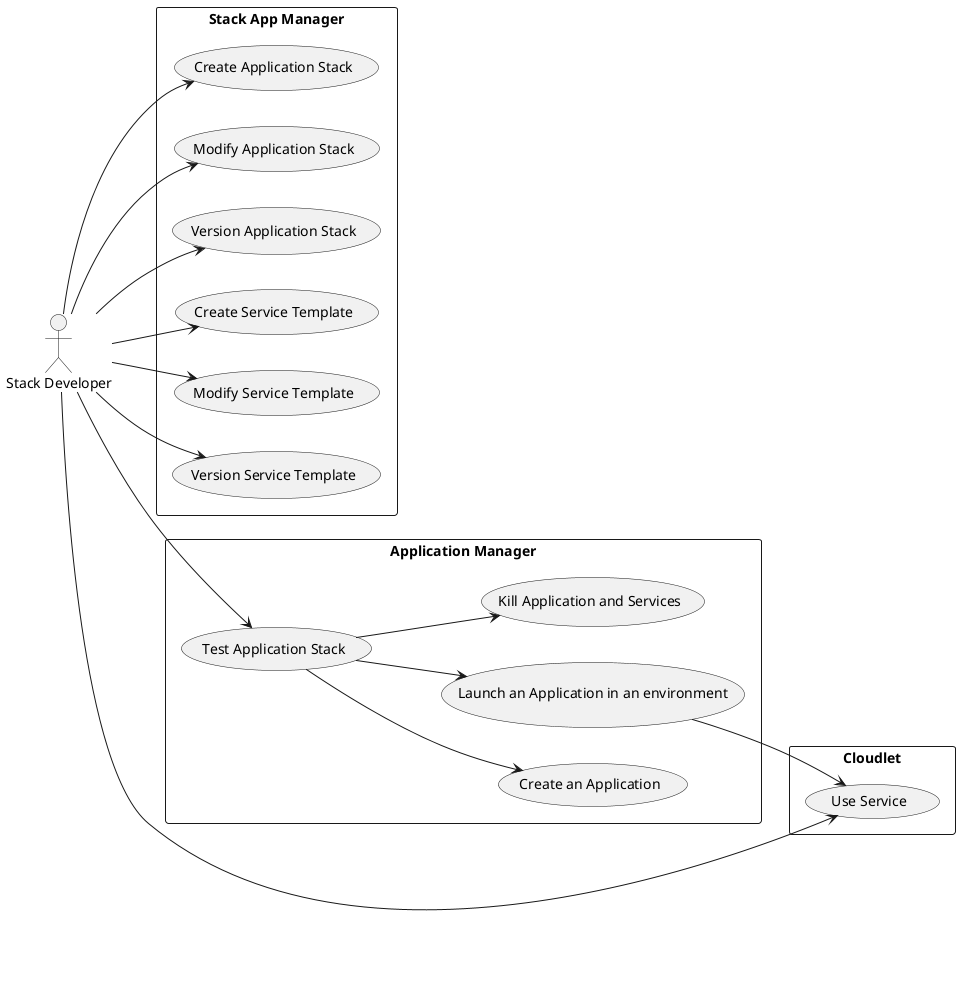 @startuml
left to right direction

:Stack Developer: as Admin


rectangle "Stack App Manager" {
  Admin --> (Create Application Stack)
  Admin --> (Modify Application Stack)
  Admin --> (Version Application Stack)
  Admin --> (Create Service Template)
  Admin --> (Modify Service Template)
  Admin --> (Version Service Template)
}

rectangle "Application Manager" {
  Admin --> (Test Application Stack)
  (Test Application Stack) --> (Create an Application)
  (Test Application Stack) --> (Launch an Application in an environment)
  (Test Application Stack) --> (Kill Application and Services)

}

rectangle "Cloudlet" {
  Admin --> (Use Service)
  (Launch an Application in an environment) --> (Use Service)
}


@enduml
